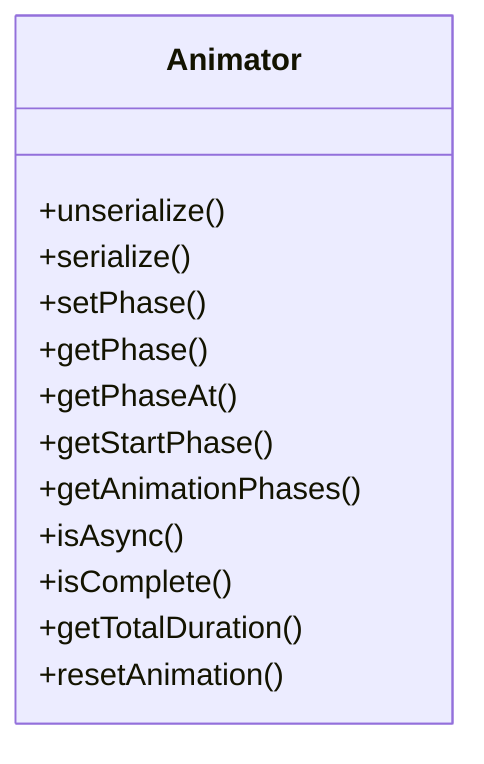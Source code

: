classDiagram
    class Animator {
        +unserialize()
        +serialize()
        +setPhase()
        +getPhase()
        +getPhaseAt()
        +getStartPhase()
        +getAnimationPhases()
        +isAsync()
        +isComplete()
        +getTotalDuration()
        +resetAnimation()
    }